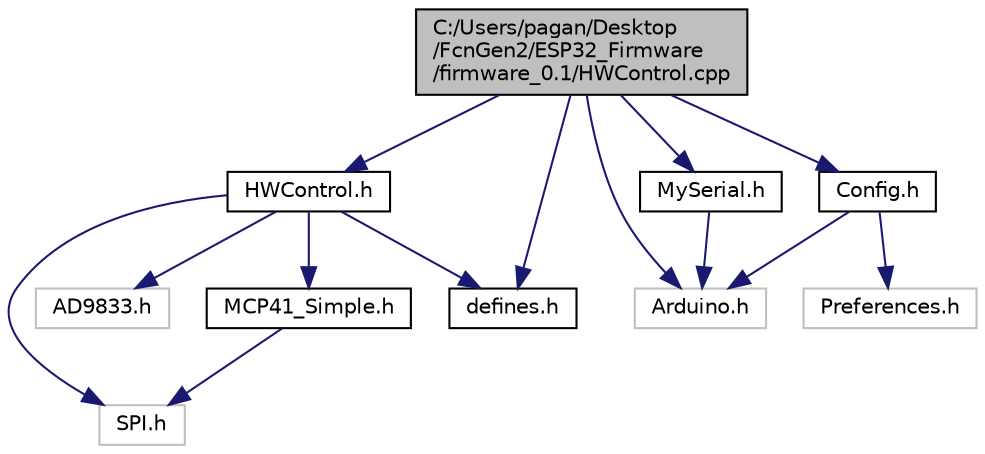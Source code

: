 digraph "C:/Users/pagan/Desktop/FcnGen2/ESP32_Firmware/firmware_0.1/HWControl.cpp"
{
  edge [fontname="Helvetica",fontsize="10",labelfontname="Helvetica",labelfontsize="10"];
  node [fontname="Helvetica",fontsize="10",shape=record];
  Node0 [label="C:/Users/pagan/Desktop\l/FcnGen2/ESP32_Firmware\l/firmware_0.1/HWControl.cpp",height=0.2,width=0.4,color="black", fillcolor="grey75", style="filled", fontcolor="black"];
  Node0 -> Node1 [color="midnightblue",fontsize="10",style="solid",fontname="Helvetica"];
  Node1 [label="HWControl.h",height=0.2,width=0.4,color="black", fillcolor="white", style="filled",URL="$_h_w_control_8h.html"];
  Node1 -> Node2 [color="midnightblue",fontsize="10",style="solid",fontname="Helvetica"];
  Node2 [label="SPI.h",height=0.2,width=0.4,color="grey75", fillcolor="white", style="filled"];
  Node1 -> Node3 [color="midnightblue",fontsize="10",style="solid",fontname="Helvetica"];
  Node3 [label="AD9833.h",height=0.2,width=0.4,color="grey75", fillcolor="white", style="filled"];
  Node1 -> Node4 [color="midnightblue",fontsize="10",style="solid",fontname="Helvetica"];
  Node4 [label="MCP41_Simple.h",height=0.2,width=0.4,color="black", fillcolor="white", style="filled",URL="$_m_c_p41___simple_8h.html"];
  Node4 -> Node2 [color="midnightblue",fontsize="10",style="solid",fontname="Helvetica"];
  Node1 -> Node5 [color="midnightblue",fontsize="10",style="solid",fontname="Helvetica"];
  Node5 [label="defines.h",height=0.2,width=0.4,color="black", fillcolor="white", style="filled",URL="$defines_8h.html"];
  Node0 -> Node5 [color="midnightblue",fontsize="10",style="solid",fontname="Helvetica"];
  Node0 -> Node6 [color="midnightblue",fontsize="10",style="solid",fontname="Helvetica"];
  Node6 [label="Arduino.h",height=0.2,width=0.4,color="grey75", fillcolor="white", style="filled"];
  Node0 -> Node7 [color="midnightblue",fontsize="10",style="solid",fontname="Helvetica"];
  Node7 [label="Config.h",height=0.2,width=0.4,color="black", fillcolor="white", style="filled",URL="$_config_8h.html"];
  Node7 -> Node6 [color="midnightblue",fontsize="10",style="solid",fontname="Helvetica"];
  Node7 -> Node8 [color="midnightblue",fontsize="10",style="solid",fontname="Helvetica"];
  Node8 [label="Preferences.h",height=0.2,width=0.4,color="grey75", fillcolor="white", style="filled"];
  Node0 -> Node9 [color="midnightblue",fontsize="10",style="solid",fontname="Helvetica"];
  Node9 [label="MySerial.h",height=0.2,width=0.4,color="black", fillcolor="white", style="filled",URL="$_my_serial_8h.html"];
  Node9 -> Node6 [color="midnightblue",fontsize="10",style="solid",fontname="Helvetica"];
}
